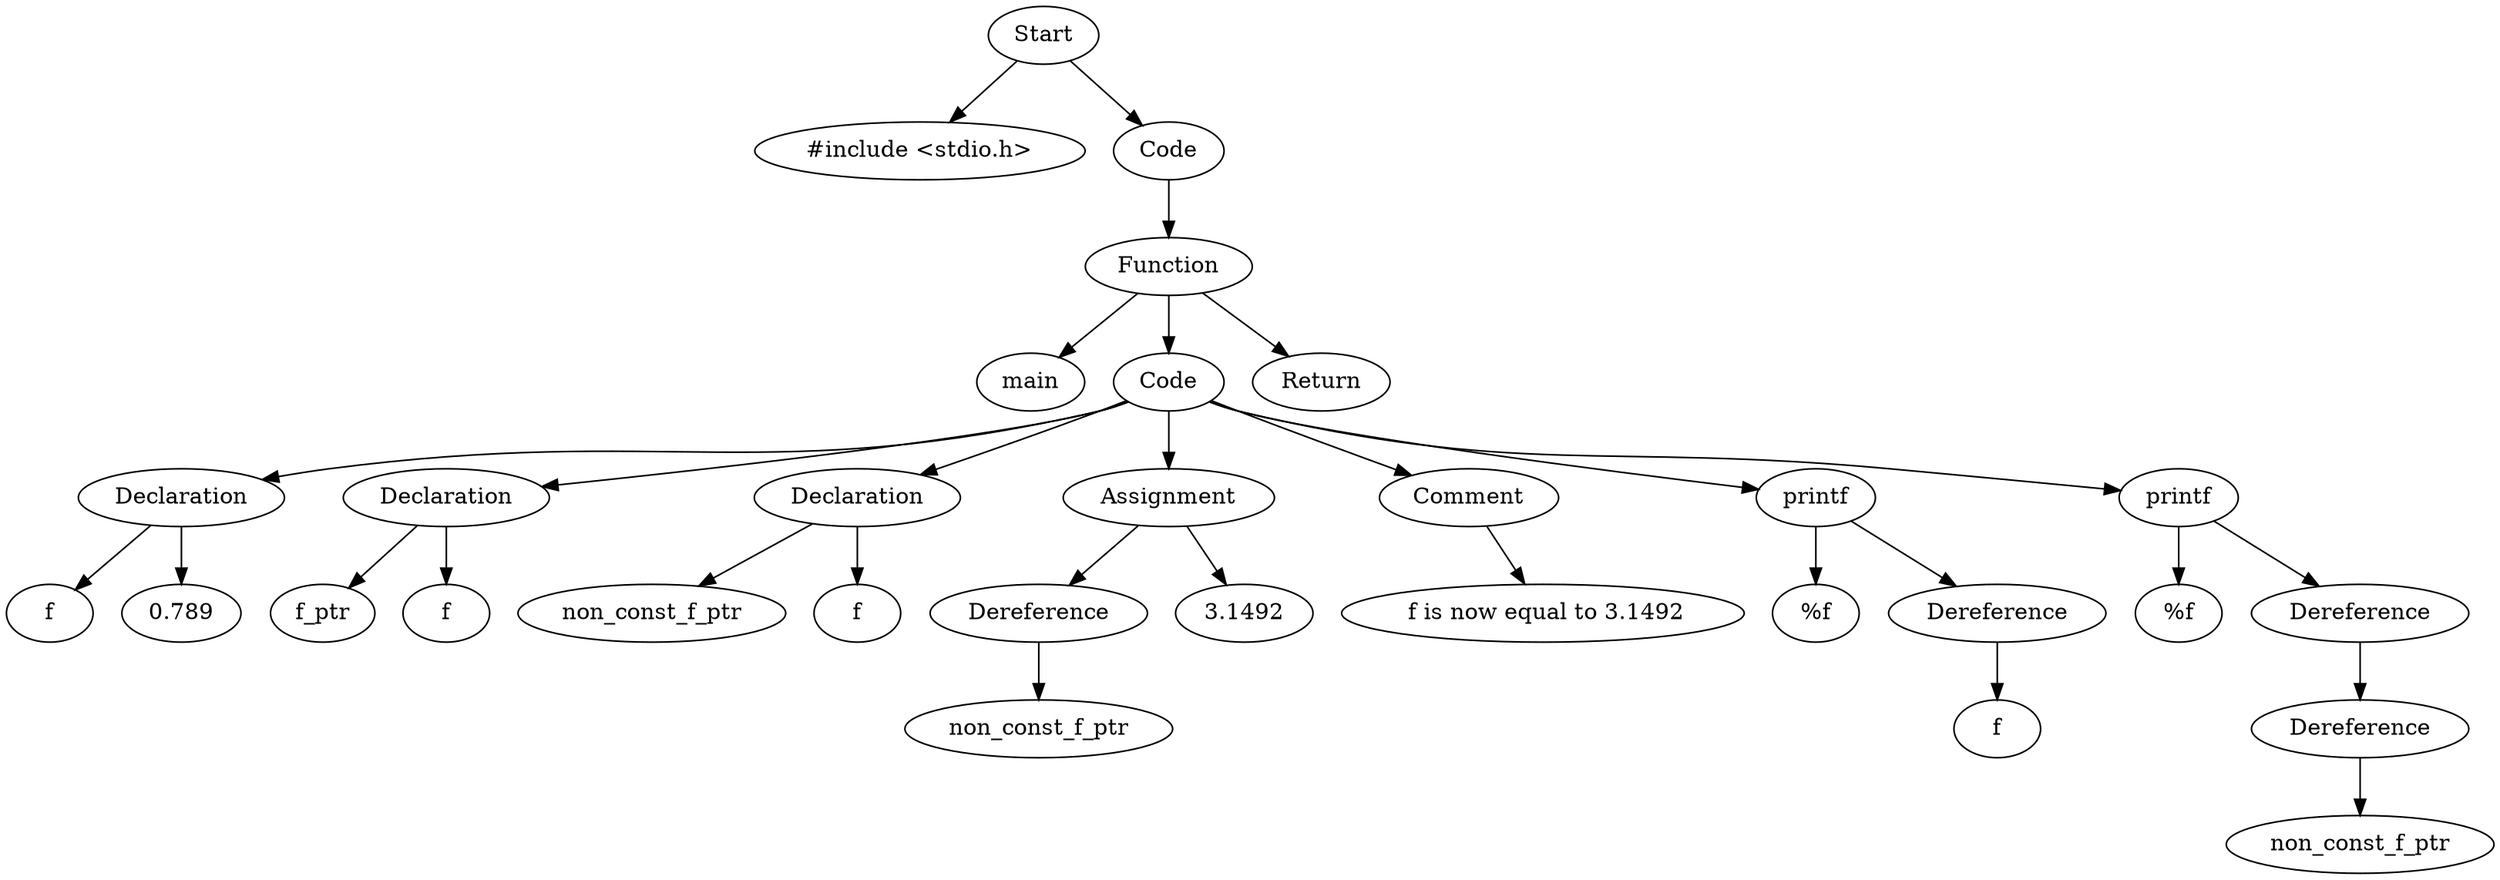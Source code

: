 digraph AST {
  "127805889560528" [label="Start"];
  "127805889560528" -> "127805889559520";
  "127805889560528" -> "127805889558848";
  "127805889559520" [label="#include <stdio.h>"];
  "127805889558848" [label="Code"];
  "127805889558848" -> "127805889560240";
  "127805889560240" [label="Function"];
  "127805889560240" -> "127805889558320";
  "127805889560240" -> "127805889557024";
  "127805889560240" -> "127805889559568";
  "127805889558320" [label="main"];
  "127805889557024" [label="Code"];
  "127805889557024" -> "127805889557456";
  "127805889557024" -> "127805889556496";
  "127805889557024" -> "127805889558464";
  "127805889557024" -> "127805889556736";
  "127805889557024" -> "127805889558896";
  "127805889557024" -> "127805889610176";
  "127805889557024" -> "127805889610464";
  "127805889557456" [label="Declaration"];
  "127805889557456" -> "127805889560096";
  "127805889557456" -> "127805889558656";
  "127805889560096" [label="f"];
  "127805889558656" [label="0.789"];
  "127805889556496" [label="Declaration"];
  "127805889556496" -> "127805889556544";
  "127805889556496" -> "127805889560336";
  "127805889556544" [label="f_ptr"];
  "127805889560336" [label="f"];
  "127805889558464" [label="Declaration"];
  "127805889558464" -> "127805889558032";
  "127805889558464" -> "127805889559232";
  "127805889558032" [label="non_const_f_ptr"];
  "127805889559232" [label="f"];
  "127805889556736" [label="Assignment"];
  "127805889556736" -> "127805889558752";
  "127805889556736" -> "127805889610896";
  "127805889558752" [label="Dereference"];
  "127805889558752" -> "127805889559088";
  "127805889559088" [label="non_const_f_ptr"];
  "127805889610896" [label="3.1492"];
  "127805889558896" [label="Comment"];
  "127805889558896" -> "127805889611952";
  "127805889611952" [label=" f is now equal to 3.1492"];
  "127805889610176" [label="printf"];
  "127805889610176" -> "127805889612192";
  "127805889610176" -> "127805889611376";
  "127805889612192" [label="%f"];
  "127805889611376" [label="Dereference"];
  "127805889611376" -> "127805889610272";
  "127805889610272" [label="f"];
  "127805889610464" [label="printf"];
  "127805889610464" -> "127805889612240";
  "127805889610464" -> "127805889610752";
  "127805889612240" [label="%f"];
  "127805889610752" [label="Dereference"];
  "127805889610752" -> "127805889610800";
  "127805889610800" [label="Dereference"];
  "127805889610800" -> "127805889611472";
  "127805889611472" [label="non_const_f_ptr"];
  "127805889559568" [label="Return"];
}
